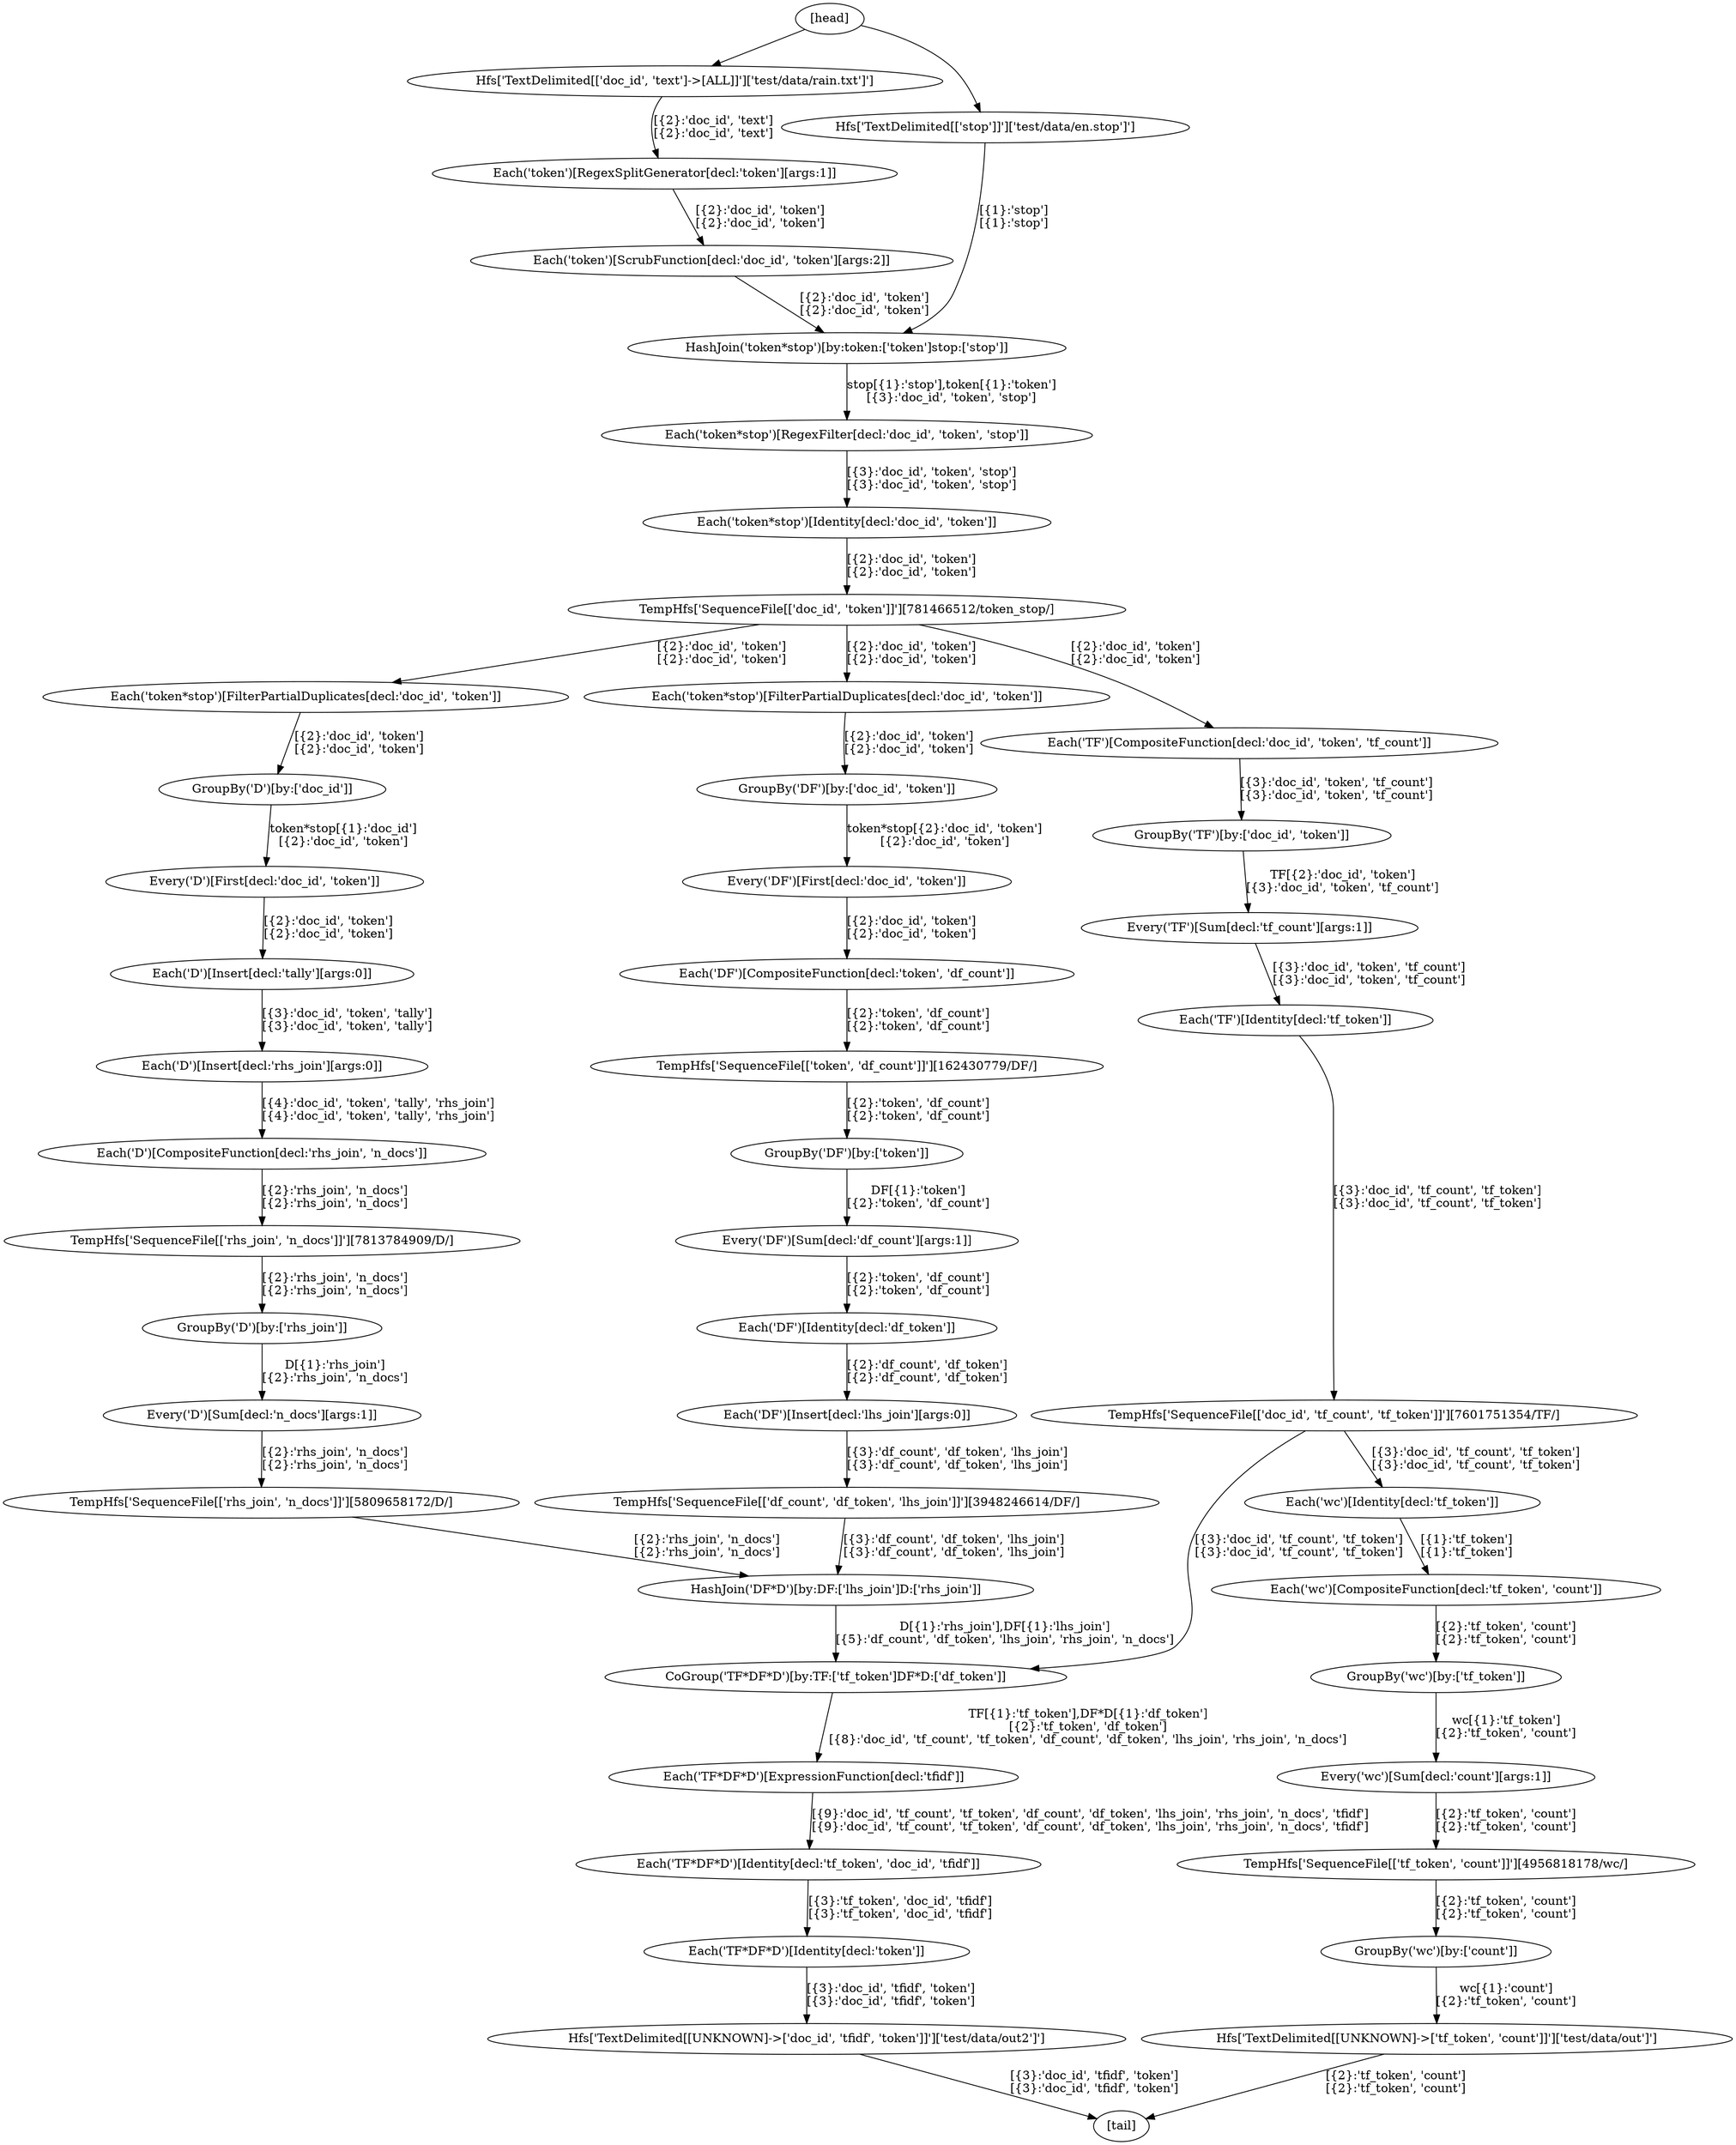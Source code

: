 digraph G {
  1 [label = "Each('TF*DF*D')[Identity[decl:'token']]"];
  2 [label = "Hfs['TextDelimited[[UNKNOWN]->['doc_id', 'tfidf', 'token']]']['test/data/out2']']"];
  3 [label = "Each('TF*DF*D')[Identity[decl:'tf_token', 'doc_id', 'tfidf']]"];
  4 [label = "Each('TF*DF*D')[ExpressionFunction[decl:'tfidf']]"];
  5 [label = "CoGroup('TF*DF*D')[by:TF:['tf_token']DF*D:['df_token']]"];
  6 [label = "HashJoin('DF*D')[by:DF:['lhs_join']D:['rhs_join']]"];
  7 [label = "Every('D')[Sum[decl:'n_docs'][args:1]]"];
  8 [label = "GroupBy('D')[by:['rhs_join']]"];
  9 [label = "Each('D')[CompositeFunction[decl:'rhs_join', 'n_docs']]"];
  10 [label = "Each('D')[Insert[decl:'rhs_join'][args:0]]"];
  11 [label = "Each('D')[Insert[decl:'tally'][args:0]]"];
  12 [label = "Every('D')[First[decl:'doc_id', 'token']]"];
  13 [label = "GroupBy('D')[by:['doc_id']]"];
  14 [label = "Each('token*stop')[FilterPartialDuplicates[decl:'doc_id', 'token']]"];
  15 [label = "Each('token*stop')[Identity[decl:'doc_id', 'token']]"];
  16 [label = "Each('token*stop')[RegexFilter[decl:'doc_id', 'token', 'stop']]"];
  17 [label = "HashJoin('token*stop')[by:token:['token']stop:['stop']]"];
  18 [label = "Each('token')[ScrubFunction[decl:'doc_id', 'token'][args:2]]"];
  19 [label = "Each('token')[RegexSplitGenerator[decl:'token'][args:1]]"];
  20 [label = "Hfs['TextDelimited[['doc_id', 'text']->[ALL]]']['test/data/rain.txt']']"];
  21 [label = "Hfs['TextDelimited[['stop']]']['test/data/en.stop']']"];
  22 [label = "Each('DF')[Insert[decl:'lhs_join'][args:0]]"];
  23 [label = "Each('DF')[Identity[decl:'df_token']]"];
  24 [label = "Every('DF')[Sum[decl:'df_count'][args:1]]"];
  25 [label = "GroupBy('DF')[by:['token']]"];
  26 [label = "Each('DF')[CompositeFunction[decl:'token', 'df_count']]"];
  27 [label = "Every('DF')[First[decl:'doc_id', 'token']]"];
  28 [label = "GroupBy('DF')[by:['doc_id', 'token']]"];
  29 [label = "Each('token*stop')[FilterPartialDuplicates[decl:'doc_id', 'token']]"];
  30 [label = "Each('TF')[Identity[decl:'tf_token']]"];
  31 [label = "Every('TF')[Sum[decl:'tf_count'][args:1]]"];
  32 [label = "GroupBy('TF')[by:['doc_id', 'token']]"];
  33 [label = "Each('TF')[CompositeFunction[decl:'doc_id', 'token', 'tf_count']]"];
  34 [label = "GroupBy('wc')[by:['count']]"];
  35 [label = "Hfs['TextDelimited[[UNKNOWN]->['tf_token', 'count']]']['test/data/out']']"];
  36 [label = "Every('wc')[Sum[decl:'count'][args:1]]"];
  37 [label = "GroupBy('wc')[by:['tf_token']]"];
  38 [label = "Each('wc')[CompositeFunction[decl:'tf_token', 'count']]"];
  39 [label = "Each('wc')[Identity[decl:'tf_token']]"];
  40 [label = "[head]"];
  41 [label = "[tail]"];
  42 [label = "TempHfs['SequenceFile[['doc_id', 'tf_count', 'tf_token']]'][7601751354/TF/]"];
  43 [label = "TempHfs['SequenceFile[['doc_id', 'token']]'][781466512/token_stop/]"];
  44 [label = "TempHfs['SequenceFile[['tf_token', 'count']]'][4956818178/wc/]"];
  45 [label = "TempHfs['SequenceFile[['token', 'df_count']]'][162430779/DF/]"];
  46 [label = "TempHfs['SequenceFile[['df_count', 'df_token', 'lhs_join']]'][3948246614/DF/]"];
  47 [label = "TempHfs['SequenceFile[['rhs_join', 'n_docs']]'][7813784909/D/]"];
  48 [label = "TempHfs['SequenceFile[['rhs_join', 'n_docs']]'][5809658172/D/]"];
  1 -> 2 [label = "[{3}:'doc_id', 'tfidf', 'token']\n[{3}:'doc_id', 'tfidf', 'token']"];
  20 -> 19 [label = "[{2}:'doc_id', 'text']\n[{2}:'doc_id', 'text']"];
  19 -> 18 [label = "[{2}:'doc_id', 'token']\n[{2}:'doc_id', 'token']"];
  18 -> 17 [label = "[{2}:'doc_id', 'token']\n[{2}:'doc_id', 'token']"];
  17 -> 16 [label = "stop[{1}:'stop'],token[{1}:'token']\n[{3}:'doc_id', 'token', 'stop']"];
  16 -> 15 [label = "[{3}:'doc_id', 'token', 'stop']\n[{3}:'doc_id', 'token', 'stop']"];
  14 -> 13 [label = "[{2}:'doc_id', 'token']\n[{2}:'doc_id', 'token']"];
  13 -> 12 [label = "token*stop[{1}:'doc_id']\n[{2}:'doc_id', 'token']"];
  12 -> 11 [label = "[{2}:'doc_id', 'token']\n[{2}:'doc_id', 'token']"];
  11 -> 10 [label = "[{3}:'doc_id', 'token', 'tally']\n[{3}:'doc_id', 'token', 'tally']"];
  10 -> 9 [label = "[{4}:'doc_id', 'token', 'tally', 'rhs_join']\n[{4}:'doc_id', 'token', 'tally', 'rhs_join']"];
  8 -> 7 [label = "D[{1}:'rhs_join']\n[{2}:'rhs_join', 'n_docs']"];
  29 -> 28 [label = "[{2}:'doc_id', 'token']\n[{2}:'doc_id', 'token']"];
  28 -> 27 [label = "token*stop[{2}:'doc_id', 'token']\n[{2}:'doc_id', 'token']"];
  27 -> 26 [label = "[{2}:'doc_id', 'token']\n[{2}:'doc_id', 'token']"];
  25 -> 24 [label = "DF[{1}:'token']\n[{2}:'token', 'df_count']"];
  24 -> 23 [label = "[{2}:'token', 'df_count']\n[{2}:'token', 'df_count']"];
  23 -> 22 [label = "[{2}:'df_count', 'df_token']\n[{2}:'df_count', 'df_token']"];
  6 -> 5 [label = "D[{1}:'rhs_join'],DF[{1}:'lhs_join']\n[{5}:'df_count', 'df_token', 'lhs_join', 'rhs_join', 'n_docs']"];
  33 -> 32 [label = "[{3}:'doc_id', 'token', 'tf_count']\n[{3}:'doc_id', 'token', 'tf_count']"];
  32 -> 31 [label = "TF[{2}:'doc_id', 'token']\n[{3}:'doc_id', 'token', 'tf_count']"];
  31 -> 30 [label = "[{3}:'doc_id', 'token', 'tf_count']\n[{3}:'doc_id', 'token', 'tf_count']"];
  5 -> 4 [label = "TF[{1}:'tf_token'],DF*D[{1}:'df_token']\n[{2}:'tf_token', 'df_token']\n[{8}:'doc_id', 'tf_count', 'tf_token', 'df_count', 'df_token', 'lhs_join', 'rhs_join', 'n_docs']"];
  4 -> 3 [label = "[{9}:'doc_id', 'tf_count', 'tf_token', 'df_count', 'df_token', 'lhs_join', 'rhs_join', 'n_docs', 'tfidf']\n[{9}:'doc_id', 'tf_count', 'tf_token', 'df_count', 'df_token', 'lhs_join', 'rhs_join', 'n_docs', 'tfidf']"];
  3 -> 1 [label = "[{3}:'tf_token', 'doc_id', 'tfidf']\n[{3}:'tf_token', 'doc_id', 'tfidf']"];
  34 -> 35 [label = "wc[{1}:'count']\n[{2}:'tf_token', 'count']"];
  39 -> 38 [label = "[{1}:'tf_token']\n[{1}:'tf_token']"];
  38 -> 37 [label = "[{2}:'tf_token', 'count']\n[{2}:'tf_token', 'count']"];
  37 -> 36 [label = "wc[{1}:'tf_token']\n[{2}:'tf_token', 'count']"];
  40 -> 21 [label = ""];
  40 -> 20 [label = ""];
  2 -> 41 [label = "[{3}:'doc_id', 'tfidf', 'token']\n[{3}:'doc_id', 'tfidf', 'token']"];
  35 -> 41 [label = "[{2}:'tf_token', 'count']\n[{2}:'tf_token', 'count']"];
  30 -> 42 [label = "[{3}:'doc_id', 'tf_count', 'tf_token']\n[{3}:'doc_id', 'tf_count', 'tf_token']"];
  42 -> 5 [label = "[{3}:'doc_id', 'tf_count', 'tf_token']\n[{3}:'doc_id', 'tf_count', 'tf_token']"];
  15 -> 43 [label = "[{2}:'doc_id', 'token']\n[{2}:'doc_id', 'token']"];
  43 -> 14 [label = "[{2}:'doc_id', 'token']\n[{2}:'doc_id', 'token']"];
  43 -> 29 [label = "[{2}:'doc_id', 'token']\n[{2}:'doc_id', 'token']"];
  36 -> 44 [label = "[{2}:'tf_token', 'count']\n[{2}:'tf_token', 'count']"];
  44 -> 34 [label = "[{2}:'tf_token', 'count']\n[{2}:'tf_token', 'count']"];
  26 -> 45 [label = "[{2}:'token', 'df_count']\n[{2}:'token', 'df_count']"];
  45 -> 25 [label = "[{2}:'token', 'df_count']\n[{2}:'token', 'df_count']"];
  22 -> 46 [label = "[{3}:'df_count', 'df_token', 'lhs_join']\n[{3}:'df_count', 'df_token', 'lhs_join']"];
  46 -> 6 [label = "[{3}:'df_count', 'df_token', 'lhs_join']\n[{3}:'df_count', 'df_token', 'lhs_join']"];
  9 -> 47 [label = "[{2}:'rhs_join', 'n_docs']\n[{2}:'rhs_join', 'n_docs']"];
  47 -> 8 [label = "[{2}:'rhs_join', 'n_docs']\n[{2}:'rhs_join', 'n_docs']"];
  7 -> 48 [label = "[{2}:'rhs_join', 'n_docs']\n[{2}:'rhs_join', 'n_docs']"];
  48 -> 6 [label = "[{2}:'rhs_join', 'n_docs']\n[{2}:'rhs_join', 'n_docs']"];
  43 -> 33 [label = "[{2}:'doc_id', 'token']\n[{2}:'doc_id', 'token']"];
  42 -> 39 [label = "[{3}:'doc_id', 'tf_count', 'tf_token']\n[{3}:'doc_id', 'tf_count', 'tf_token']"];
  21 -> 17 [label = "[{1}:'stop']\n[{1}:'stop']"];
}
